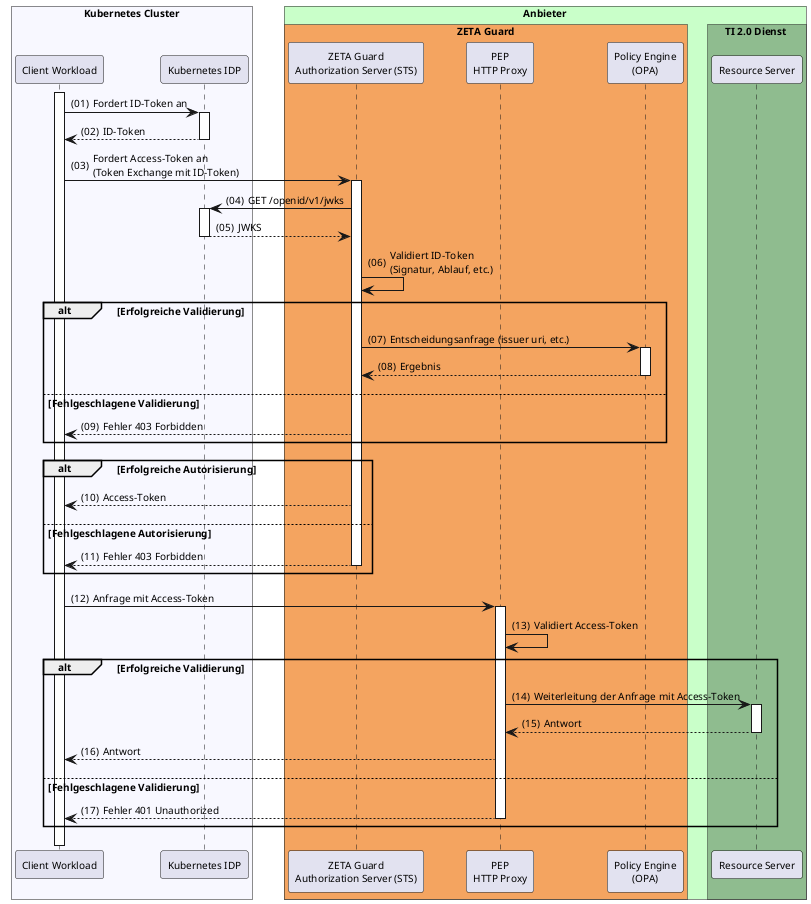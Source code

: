 @startuml "zeta-workload-identity-federation"

autonumber "(00)"
skinparam defaultFontSize 10
skinparam defaultFontName Helvetica
skinparam DefaultMonospacedFontName Courier
skinparam lengthAdjust none
skinparam sequenceReferenceBackgroundColor White
skinparam SequenceReferenceFontSize 12

!pragma teoz true

box "Kubernetes Cluster" #GhostWhite
  participant "Client Workload" as Client
  participant "Kubernetes IDP" as K8sIDP
end box

box "Anbieter" #TECHNOLOGY
  box "ZETA Guard" #SandyBrown
    participant "ZETA Guard\nAuthorization Server (STS)" as ZetaSTS
    participant "PEP\nHTTP Proxy" as HP
    participant "Policy Engine\n(OPA)" as OPA
  end box
    box TI 2.0 Dienst #DarkSeaGreen
        participant "Resource Server" as ResourceServer
    end box
end box

activate Client
Client -> K8sIDP++: Fordert ID-Token an
K8sIDP --> Client--: ID-Token

Client -> ZetaSTS++: Fordert Access-Token an\n(Token Exchange mit ID-Token)
ZetaSTS -> K8sIDP++:  GET /openid/v1/jwks
K8sIDP --> ZetaSTS--: JWKS
ZetaSTS -> ZetaSTS: Validiert ID-Token\n(Signatur, Ablauf, etc.)
alt Erfolgreiche Validierung
  ZetaSTS -> OPA++: Entscheidungsanfrage (issuer uri, etc.)
  OPA --> ZetaSTS--: Ergebnis
else Fehlgeschlagene Validierung
  ZetaSTS --> Client: Fehler 403 Forbidden
end
alt Erfolgreiche Autorisierung
    ZetaSTS --> Client: Access-Token
else Fehlgeschlagene Autorisierung
    ZetaSTS --> Client--: Fehler 403 Forbidden
end

Client -> HP++: Anfrage mit Access-Token
HP -> HP: Validiert Access-Token
 alt Erfolgreiche Validierung
  HP -> ResourceServer++: Weiterleitung der Anfrage mit Access-Token
  ResourceServer --> HP--: Antwort
  HP --> Client: Antwort
 else Fehlgeschlagene Validierung
    HP --> Client--: Fehler 401 Unauthorized
 end

deactivate Client
@enduml